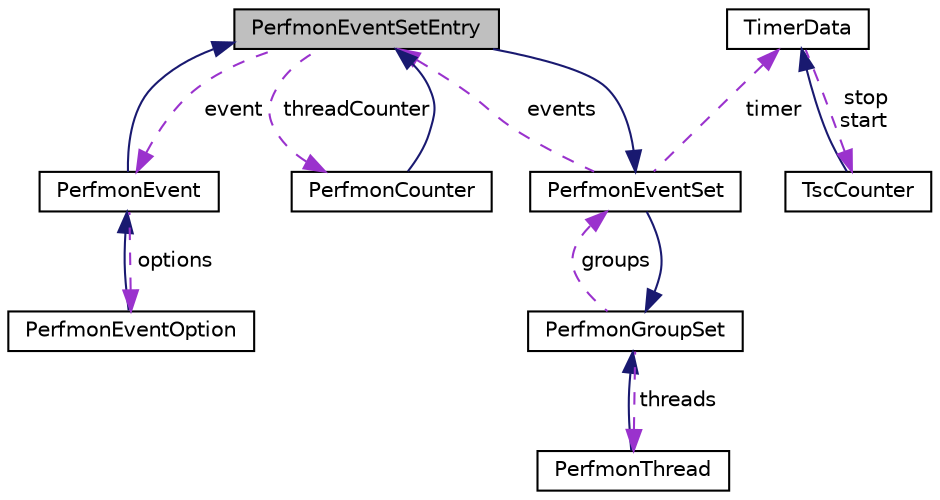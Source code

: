 digraph "PerfmonEventSetEntry"
{
  edge [fontname="Helvetica",fontsize="10",labelfontname="Helvetica",labelfontsize="10"];
  node [fontname="Helvetica",fontsize="10",shape=record];
  Node1 [label="PerfmonEventSetEntry",height=0.2,width=0.4,color="black", fillcolor="grey75", style="filled", fontcolor="black"];
  Node2 -> Node1 [dir="back",color="midnightblue",fontsize="10",style="solid",fontname="Helvetica"];
  Node2 [label="PerfmonEventSet",height=0.2,width=0.4,color="black", fillcolor="white", style="filled",URL="$structPerfmonEventSet.html",tooltip="Structure specifying an performance monitoring event group. "];
  Node3 -> Node2 [dir="back",color="midnightblue",fontsize="10",style="solid",fontname="Helvetica"];
  Node3 [label="PerfmonGroupSet",height=0.2,width=0.4,color="black", fillcolor="white", style="filled",URL="$structPerfmonGroupSet.html",tooltip="Structure specifying all performance monitoring event groups. "];
  Node2 -> Node3 [dir="back",color="darkorchid3",fontsize="10",style="dashed",label=" groups" ,fontname="Helvetica"];
  Node4 -> Node3 [dir="back",color="darkorchid3",fontsize="10",style="dashed",label=" threads" ,fontname="Helvetica"];
  Node4 [label="PerfmonThread",height=0.2,width=0.4,color="black", fillcolor="white", style="filled",URL="$structPerfmonThread.html",tooltip="Structure specifying thread to CPU relation. "];
  Node3 -> Node4 [dir="back",color="midnightblue",fontsize="10",style="solid",fontname="Helvetica"];
  Node1 -> Node2 [dir="back",color="darkorchid3",fontsize="10",style="dashed",label=" events" ,fontname="Helvetica"];
  Node5 -> Node2 [dir="back",color="darkorchid3",fontsize="10",style="dashed",label=" timer" ,fontname="Helvetica"];
  Node5 [label="TimerData",height=0.2,width=0.4,color="black", fillcolor="white", style="filled",URL="$structTimerData.html",tooltip="Struct defining the start and stop time of a time interval. "];
  Node6 -> Node5 [dir="back",color="darkorchid3",fontsize="10",style="dashed",label=" stop\nstart" ,fontname="Helvetica"];
  Node6 [label="TscCounter",height=0.2,width=0.4,color="black", fillcolor="white", style="filled",URL="$unionTscCounter.html",tooltip="Struct defining the start and stop time of a time interval. "];
  Node5 -> Node6 [dir="back",color="midnightblue",fontsize="10",style="solid",fontname="Helvetica"];
  Node7 -> Node1 [dir="back",color="darkorchid3",fontsize="10",style="dashed",label=" threadCounter" ,fontname="Helvetica"];
  Node7 [label="PerfmonCounter",height=0.2,width=0.4,color="black", fillcolor="white", style="filled",URL="$structPerfmonCounter.html",tooltip="Structure describing performance monitoring counter data. "];
  Node1 -> Node7 [dir="back",color="midnightblue",fontsize="10",style="solid",fontname="Helvetica"];
  Node8 -> Node1 [dir="back",color="darkorchid3",fontsize="10",style="dashed",label=" event" ,fontname="Helvetica"];
  Node8 [label="PerfmonEvent",height=0.2,width=0.4,color="black", fillcolor="white", style="filled",URL="$structPerfmonEvent.html",tooltip="Structure specifying an performance monitoring event. "];
  Node1 -> Node8 [dir="back",color="midnightblue",fontsize="10",style="solid",fontname="Helvetica"];
  Node9 -> Node8 [dir="back",color="darkorchid3",fontsize="10",style="dashed",label=" options" ,fontname="Helvetica"];
  Node9 [label="PerfmonEventOption",height=0.2,width=0.4,color="black", fillcolor="white", style="filled",URL="$structPerfmonEventOption.html",tooltip="Structure specifying event/counter options and their value. "];
  Node8 -> Node9 [dir="back",color="midnightblue",fontsize="10",style="solid",fontname="Helvetica"];
}
